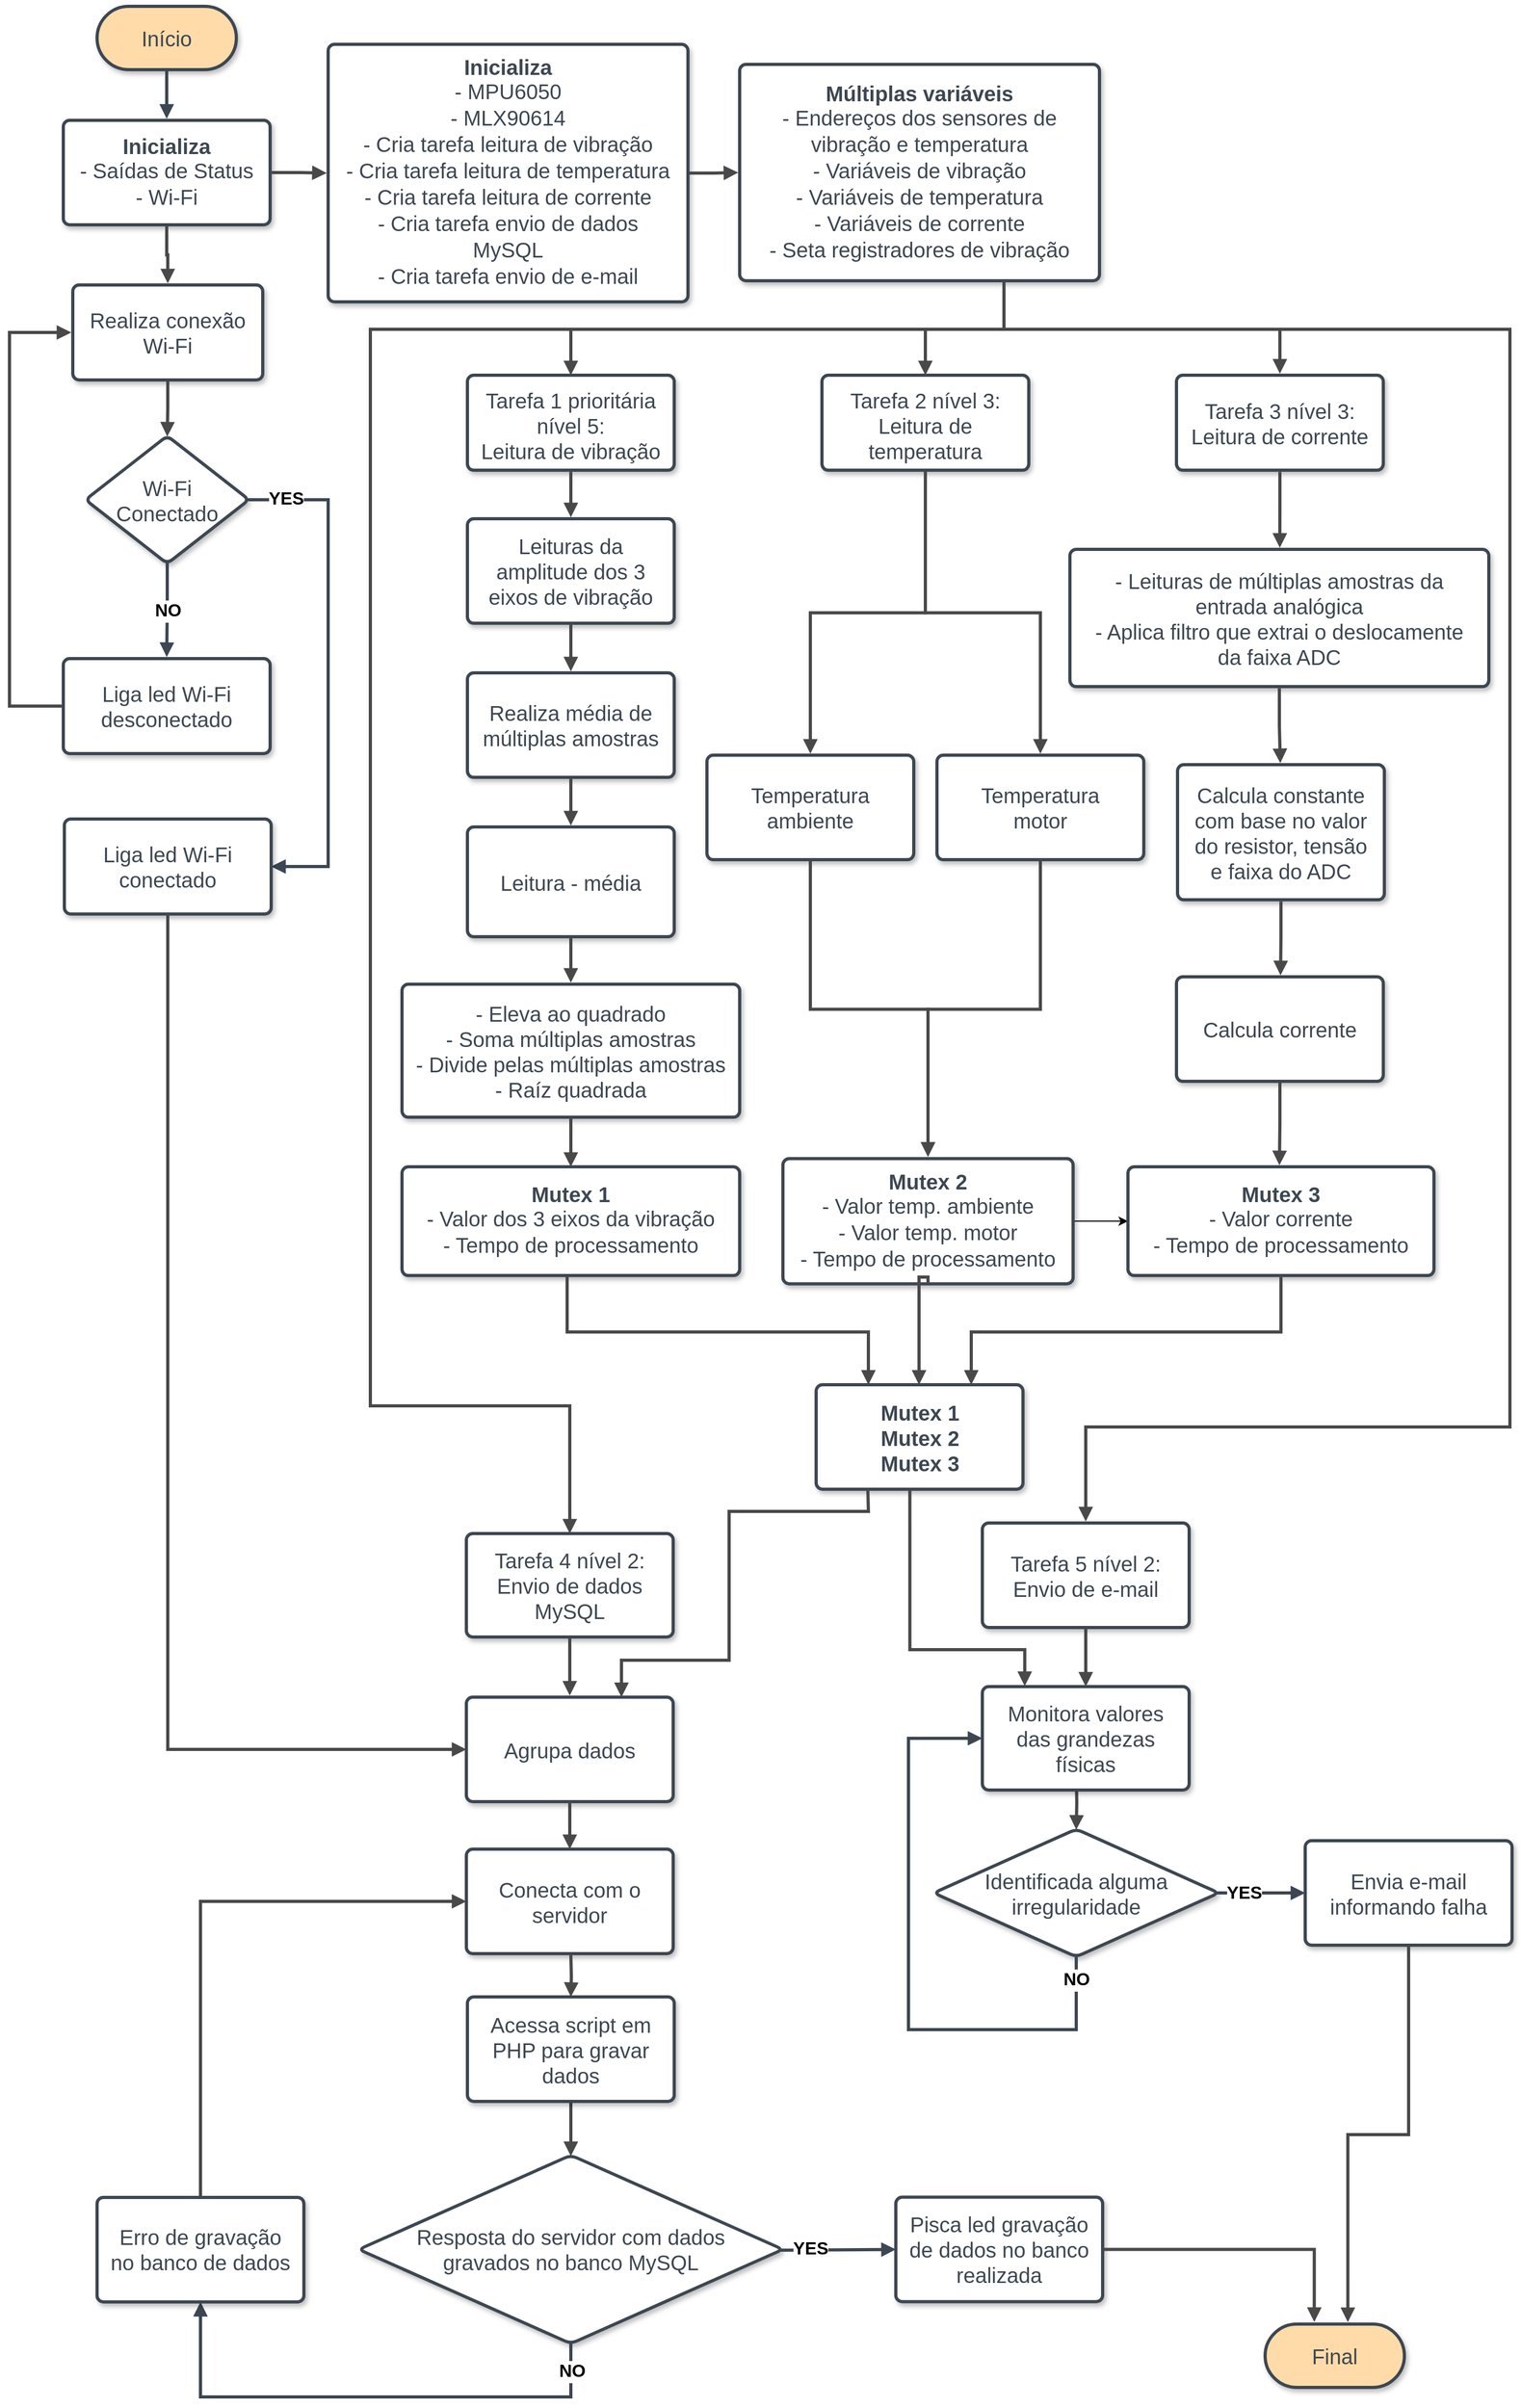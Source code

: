 <mxfile version="24.8.0">
  <diagram name="Página-1" id="wW6nHEFgZ6jUK7Zu2He9">
    <mxGraphModel dx="1603" dy="869" grid="1" gridSize="10" guides="1" tooltips="1" connect="1" arrows="1" fold="1" page="1" pageScale="1" pageWidth="1500" pageHeight="2400" math="0" shadow="0">
      <root>
        <mxCell id="0" />
        <mxCell id="1" parent="0" />
        <mxCell id="kIneLuP9A-6rgGFjxoqg-49" value="Início" style="html=1;overflow=block;blockSpacing=1;whiteSpace=wrap;rounded=1;arcSize=50;fontSize=20;fontFamily=Helvetica;fontColor=#3d4752;align=center;spacing=11.3;strokeColor=#3d4752;strokeOpacity=100;fillOpacity=100;shadow=1;fillColor=#ffdba9;strokeWidth=3;lucidId=YGcM8_aNu0eV;" parent="1" vertex="1">
          <mxGeometry x="113" y="54" width="132" height="60" as="geometry" />
        </mxCell>
        <mxCell id="kIneLuP9A-6rgGFjxoqg-50" value="&lt;div style=&quot;display: flex; justify-content: center; text-align: center; align-items: baseline; font-size: 0; line-height: 1.25;margin-top: -2px;&quot;&gt;&lt;span&gt;&lt;span style=&quot;font-size:20px;color:#3d4752;font-weight: bold;font-family: Helvetica;&quot;&gt;Inicializa&lt;/span&gt;&lt;span style=&quot;font-size:20px;color:#3d4752;font-family: Helvetica;&quot;&gt;&#xa;&lt;/span&gt;&lt;/span&gt;&lt;/div&gt;&lt;div style=&quot;display: flex; justify-content: center; text-align: center; align-items: baseline; font-size: 0; line-height: 1.25;margin-top: -2px;&quot;&gt;&lt;span&gt;&lt;span style=&quot;font-size:20px;color:#3d4752;font-family: Helvetica;&quot;&gt;- Saídas de Status&#xa;- Wi-Fi&lt;/span&gt;&lt;/span&gt;&lt;/div&gt;" style="html=1;overflow=block;blockSpacing=1;whiteSpace=wrap;fontSize=13;fontFamily=Helvetica;spacing=11.3;strokeColor=#3d4752;strokeOpacity=100;fillOpacity=100;rounded=1;absoluteArcSize=1;arcSize=12;shadow=1;fillColor=#ffffff;strokeWidth=3;lucidId=YGcM0Bxgonje;" parent="1" vertex="1">
          <mxGeometry x="81" y="162" width="196" height="99" as="geometry" />
        </mxCell>
        <mxCell id="kIneLuP9A-6rgGFjxoqg-51" value="" style="html=1;jettySize=18;whiteSpace=wrap;fontSize=13;fontFamily=Helvetica;strokeColor=#3d4752;strokeOpacity=100;strokeWidth=3;rounded=1;arcSize=0;edgeStyle=orthogonalEdgeStyle;startArrow=none;endArrow=block;endFill=1;exitX=0.5;exitY=1.025;exitPerimeter=0;entryX=0.5;entryY=-0.015;entryPerimeter=0;lucidId=YGcMHoneriRA;" parent="1" source="kIneLuP9A-6rgGFjxoqg-49" target="kIneLuP9A-6rgGFjxoqg-50" edge="1">
          <mxGeometry width="100" height="100" relative="1" as="geometry">
            <Array as="points" />
          </mxGeometry>
        </mxCell>
        <mxCell id="kIneLuP9A-6rgGFjxoqg-52" value="Realiza conexão Wi-Fi" style="html=1;overflow=block;blockSpacing=1;whiteSpace=wrap;fontSize=20;fontFamily=Helvetica;fontColor=#3d4752;align=center;spacing=11.3;strokeColor=#3d4752;strokeOpacity=100;fillOpacity=100;rounded=1;absoluteArcSize=1;arcSize=12;shadow=1;fillColor=#ffffff;strokeWidth=3;lucidId=BNcwj2-kDnB~;" parent="1" vertex="1">
          <mxGeometry x="90" y="318" width="180" height="90" as="geometry" />
        </mxCell>
        <mxCell id="kIneLuP9A-6rgGFjxoqg-53" value="Final" style="html=1;overflow=block;blockSpacing=1;whiteSpace=wrap;rounded=1;arcSize=50;fontSize=20;fontFamily=Helvetica;fontColor=#3d4752;align=center;spacing=11.3;strokeColor=#3d4752;strokeOpacity=100;fillOpacity=100;shadow=1;fillColor=#ffdba9;strokeWidth=3;lucidId=t1cwyaAYWCxq;" parent="1" vertex="1">
          <mxGeometry x="1220" y="2250" width="132" height="60" as="geometry" />
        </mxCell>
        <mxCell id="kIneLuP9A-6rgGFjxoqg-54" value="Wi-Fi Conectado" style="html=1;overflow=block;blockSpacing=1;whiteSpace=wrap;rhombus;fontSize=20;fontFamily=Helvetica;fontColor=#3d4752;align=center;spacing=11.3;strokeColor=#3d4752;strokeOpacity=100;fillOpacity=100;rounded=1;absoluteArcSize=1;arcSize=12;shadow=1;fillColor=#ffffff;strokeWidth=3;lucidId=dkLjF0y4hUUD;" parent="1" vertex="1">
          <mxGeometry x="102" y="461" width="155" height="121" as="geometry" />
        </mxCell>
        <mxCell id="kIneLuP9A-6rgGFjxoqg-55" value="" style="html=1;jettySize=18;whiteSpace=wrap;fontSize=16.7;fontFamily=Helvetica;fontStyle=1;strokeColor=#3d4752;strokeOpacity=100;strokeWidth=3;rounded=1;arcSize=0;edgeStyle=orthogonalEdgeStyle;startArrow=none;endArrow=block;endFill=1;exitX=0.991;exitY=0.5;exitPerimeter=0;entryX=1;entryY=0.5;lucidId=dkLj98RTN1pg;entryDx=0;entryDy=0;" parent="1" source="kIneLuP9A-6rgGFjxoqg-54" target="kIneLuP9A-6rgGFjxoqg-69" edge="1">
          <mxGeometry width="100" height="100" relative="1" as="geometry">
            <Array as="points">
              <mxPoint x="332" y="522" />
              <mxPoint x="332" y="869" />
            </Array>
          </mxGeometry>
        </mxCell>
        <mxCell id="kIneLuP9A-6rgGFjxoqg-56" value="YES" style="text;html=1;resizable=0;labelBackgroundColor=default;align=center;verticalAlign=middle;fontStyle=1;fontSize=16.7;" parent="kIneLuP9A-6rgGFjxoqg-55" vertex="1">
          <mxGeometry x="-0.662" relative="1" as="geometry">
            <mxPoint x="-40" y="-5" as="offset" />
          </mxGeometry>
        </mxCell>
        <mxCell id="kIneLuP9A-6rgGFjxoqg-57" value="" style="html=1;jettySize=18;whiteSpace=wrap;fontSize=16.7;fontFamily=Helvetica;fontStyle=1;strokeColor=#3d4752;strokeOpacity=100;strokeWidth=3;rounded=1;arcSize=0;edgeStyle=orthogonalEdgeStyle;startArrow=none;endArrow=block;endFill=1;exitX=0.5;exitY=0.995;exitPerimeter=0;entryX=0.5;entryY=-0.017;entryPerimeter=0;lucidId=dkLjdHbdrjaG;" parent="1" source="kIneLuP9A-6rgGFjxoqg-54" target="kIneLuP9A-6rgGFjxoqg-61" edge="1">
          <mxGeometry width="100" height="100" relative="1" as="geometry">
            <Array as="points" />
          </mxGeometry>
        </mxCell>
        <mxCell id="kIneLuP9A-6rgGFjxoqg-58" value="NO" style="text;html=1;resizable=0;labelBackgroundColor=default;align=center;verticalAlign=middle;fontStyle=1;fontSize=16.7;" parent="kIneLuP9A-6rgGFjxoqg-57" vertex="1">
          <mxGeometry relative="1" as="geometry" />
        </mxCell>
        <mxCell id="kIneLuP9A-6rgGFjxoqg-59" value="Tarefa 1 prioritária nível 5:  &#xa;Leitura de vibração" style="html=1;overflow=block;blockSpacing=1;whiteSpace=wrap;fontSize=20;fontFamily=Helvetica;fontColor=#3d4752;align=center;spacing=11.3;strokeColor=#3d4752;strokeOpacity=100;fillOpacity=100;rounded=1;absoluteArcSize=1;arcSize=12;shadow=1;fillColor=#ffffff;strokeWidth=3;lucidId=qlLjAP7d3Pub;" parent="1" vertex="1">
          <mxGeometry x="464" y="403.56" width="196" height="90" as="geometry" />
        </mxCell>
        <mxCell id="kIneLuP9A-6rgGFjxoqg-60" value="" style="html=1;jettySize=18;whiteSpace=wrap;fontSize=13;strokeColor=#494949;strokeWidth=3;rounded=1;arcSize=0;edgeStyle=orthogonalEdgeStyle;startArrow=none;endArrow=block;endFill=1;exitX=0.5;exitY=1.015;exitPerimeter=0;entryX=0.5;entryY=-0.017;entryPerimeter=0;lucidId=LmLjzipSwg8A;" parent="1" source="kIneLuP9A-6rgGFjxoqg-50" target="kIneLuP9A-6rgGFjxoqg-52" edge="1">
          <mxGeometry width="100" height="100" relative="1" as="geometry">
            <Array as="points" />
          </mxGeometry>
        </mxCell>
        <mxCell id="kIneLuP9A-6rgGFjxoqg-61" value="Liga led Wi-Fi desconectado" style="html=1;overflow=block;blockSpacing=1;whiteSpace=wrap;fontSize=20;fontFamily=Helvetica;fontColor=#3d4752;align=center;spacing=11.3;strokeColor=#3d4752;strokeOpacity=100;fillOpacity=100;rounded=1;absoluteArcSize=1;arcSize=12;shadow=1;fillColor=#ffffff;strokeWidth=3;lucidId=WnLjBUgtpYF_;" parent="1" vertex="1">
          <mxGeometry x="81" y="672" width="196" height="90" as="geometry" />
        </mxCell>
        <mxCell id="kIneLuP9A-6rgGFjxoqg-62" value="" style="html=1;jettySize=18;whiteSpace=wrap;fontSize=13;strokeColor=#494949;strokeWidth=3;rounded=1;arcSize=0;edgeStyle=orthogonalEdgeStyle;startArrow=none;endArrow=block;endFill=1;exitX=0.5;exitY=1.017;exitPerimeter=0;entryX=0.5;entryY=0.005;entryPerimeter=0;lucidId=8uLjnlYUT5LJ;" parent="1" source="kIneLuP9A-6rgGFjxoqg-52" target="kIneLuP9A-6rgGFjxoqg-54" edge="1">
          <mxGeometry width="100" height="100" relative="1" as="geometry">
            <Array as="points" />
          </mxGeometry>
        </mxCell>
        <mxCell id="kIneLuP9A-6rgGFjxoqg-63" value="" style="html=1;jettySize=18;whiteSpace=wrap;fontSize=13;strokeColor=#494949;strokeWidth=3;rounded=1;arcSize=0;edgeStyle=orthogonalEdgeStyle;startArrow=none;endArrow=block;endFill=1;exitX=-0.008;exitY=0.5;exitPerimeter=0;entryX=-0.008;entryY=0.5;entryPerimeter=0;lucidId=kwLjcKJRYvCY;" parent="1" source="kIneLuP9A-6rgGFjxoqg-61" target="kIneLuP9A-6rgGFjxoqg-52" edge="1">
          <mxGeometry width="100" height="100" relative="1" as="geometry">
            <Array as="points">
              <mxPoint x="30" y="717" />
              <mxPoint x="30" y="363" />
            </Array>
          </mxGeometry>
        </mxCell>
        <mxCell id="kIneLuP9A-6rgGFjxoqg-64" value="Tarefa 2 nível 3: &#xa;Leitura de temperatura" style="html=1;overflow=block;blockSpacing=1;whiteSpace=wrap;fontSize=20;fontFamily=Helvetica;fontColor=#3d4752;align=center;spacing=11.3;strokeColor=#3d4752;strokeOpacity=100;fillOpacity=100;rounded=1;absoluteArcSize=1;arcSize=12;shadow=1;fillColor=#ffffff;strokeWidth=3;lucidId=HxLj36Be4zOr;" parent="1" vertex="1">
          <mxGeometry x="800" y="403.56" width="196" height="90" as="geometry" />
        </mxCell>
        <mxCell id="kIneLuP9A-6rgGFjxoqg-65" value="Tarefa 3 nível 3: &#xa;Leitura de corrente" style="html=1;overflow=block;blockSpacing=1;whiteSpace=wrap;fontSize=20;fontFamily=Helvetica;fontColor=#3d4752;align=center;spacing=11.3;strokeColor=#3d4752;strokeOpacity=100;fillOpacity=100;rounded=1;absoluteArcSize=1;arcSize=12;shadow=1;fillColor=#ffffff;strokeWidth=3;lucidId=NyLjOp56AqbX;" parent="1" vertex="1">
          <mxGeometry x="1136" y="403.56" width="196" height="90" as="geometry" />
        </mxCell>
        <mxCell id="kIneLuP9A-6rgGFjxoqg-66" value="Tarefa 4 nível 2: &#xa;Envio de dados MySQL" style="html=1;overflow=block;blockSpacing=1;whiteSpace=wrap;fontSize=20;fontFamily=Helvetica;fontColor=#3d4752;align=center;spacing=11.3;strokeColor=#3d4752;strokeOpacity=100;fillOpacity=100;rounded=1;absoluteArcSize=1;arcSize=12;shadow=1;fillColor=#ffffff;strokeWidth=3;lucidId=rzLjJsJPlAcu;" parent="1" vertex="1">
          <mxGeometry x="463" y="1501" width="196" height="98" as="geometry" />
        </mxCell>
        <mxCell id="kIneLuP9A-6rgGFjxoqg-67" value="Tarefa 5 nível 2: &#xa;Envio de e-mail" style="html=1;overflow=block;blockSpacing=1;whiteSpace=wrap;fontSize=20;fontFamily=Helvetica;fontColor=#3d4752;align=center;spacing=11.3;strokeColor=#3d4752;strokeOpacity=100;fillOpacity=100;rounded=1;absoluteArcSize=1;arcSize=12;shadow=1;fillColor=#ffffff;strokeWidth=3;lucidId=aALjpcRrlFdX;" parent="1" vertex="1">
          <mxGeometry x="952" y="1491" width="196" height="99" as="geometry" />
        </mxCell>
        <mxCell id="kIneLuP9A-6rgGFjxoqg-68" value="&lt;div style=&quot;display: flex; justify-content: center; text-align: center; align-items: baseline; font-size: 0; line-height: 1.25;margin-top: -2px;&quot;&gt;&lt;span&gt;&lt;span style=&quot;font-size:20px;color:#3d4752;font-weight: bold;font-family: Helvetica;&quot;&gt;Inicializa&lt;/span&gt;&lt;span style=&quot;font-size:20px;color:#3d4752;font-family: Helvetica;&quot;&gt;&#xa;&lt;/span&gt;&lt;/span&gt;&lt;/div&gt;&lt;div style=&quot;display: flex; justify-content: center; text-align: center; align-items: baseline; font-size: 0; line-height: 1.25;margin-top: -2px;&quot;&gt;&lt;span&gt;&lt;span style=&quot;font-size:20px;color:#3d4752;font-family: Helvetica;&quot;&gt;- MPU6050&#xa;- MLX90614&#xa;- Cria tarefa leitura de vibração&#xa;- Cria tarefa leitura de temperatura&#xa;- Cria tarefa leitura de corrente&#xa;- Cria tarefa envio de dados MySQL&#xa;- Cria tarefa envio de e-mail&lt;/span&gt;&lt;/span&gt;&lt;/div&gt;" style="html=1;overflow=block;blockSpacing=1;whiteSpace=wrap;fontSize=13;fontFamily=Helvetica;spacing=11.3;strokeColor=#3d4752;strokeOpacity=100;fillOpacity=100;rounded=1;absoluteArcSize=1;arcSize=12;shadow=1;fillColor=#ffffff;strokeWidth=3;lucidId=uBLjPLhFOQ6O;" parent="1" vertex="1">
          <mxGeometry x="332" y="90" width="341" height="244" as="geometry" />
        </mxCell>
        <mxCell id="kIneLuP9A-6rgGFjxoqg-69" value="Liga led Wi-Fi conectado" style="html=1;overflow=block;blockSpacing=1;whiteSpace=wrap;fontSize=20;fontFamily=Helvetica;fontColor=#3d4752;align=center;spacing=11.3;strokeColor=#3d4752;strokeOpacity=100;fillOpacity=100;rounded=1;absoluteArcSize=1;arcSize=12;shadow=1;fillColor=#ffffff;strokeWidth=3;lucidId=9ILj2eCA24AJ;" parent="1" vertex="1">
          <mxGeometry x="82" y="824" width="196" height="90" as="geometry" />
        </mxCell>
        <mxCell id="kIneLuP9A-6rgGFjxoqg-70" value="" style="html=1;jettySize=18;whiteSpace=wrap;fontSize=13;strokeColor=#494949;strokeWidth=3;rounded=1;arcSize=0;edgeStyle=orthogonalEdgeStyle;startArrow=none;endArrow=block;endFill=1;exitX=1.008;exitY=0.5;exitPerimeter=0;entryX=-0.004;entryY=0.5;entryPerimeter=0;lucidId=MKLjdU4m0gIh;" parent="1" source="kIneLuP9A-6rgGFjxoqg-50" target="kIneLuP9A-6rgGFjxoqg-68" edge="1">
          <mxGeometry width="100" height="100" relative="1" as="geometry">
            <Array as="points" />
          </mxGeometry>
        </mxCell>
        <mxCell id="kIneLuP9A-6rgGFjxoqg-71" value="Realiza média de múltiplas amostras" style="html=1;overflow=block;blockSpacing=1;whiteSpace=wrap;fontSize=20;fontFamily=Helvetica;fontColor=#3d4752;align=center;spacing=11.3;strokeColor=#3d4752;strokeOpacity=100;fillOpacity=100;rounded=1;absoluteArcSize=1;arcSize=12;shadow=1;fillColor=#ffffff;strokeWidth=3;lucidId=XNLjQ~LqRRBE;" parent="1" vertex="1">
          <mxGeometry x="464" y="685.56" width="196" height="99" as="geometry" />
        </mxCell>
        <mxCell id="kIneLuP9A-6rgGFjxoqg-72" value="&lt;div style=&quot;display: flex; justify-content: center; text-align: center; align-items: baseline; font-size: 0; line-height: 1.25;margin-top: -2px;&quot;&gt;&lt;span&gt;&lt;span style=&quot;font-size:20px;color:#3d4752;font-weight: bold;font-family: Helvetica;&quot;&gt;Múltiplas variáveis&lt;/span&gt;&lt;span style=&quot;font-size:20px;color:#3d4752;font-family: Helvetica;&quot;&gt;&#xa;&lt;/span&gt;&lt;/span&gt;&lt;/div&gt;&lt;div style=&quot;display: flex; justify-content: center; text-align: center; align-items: baseline; font-size: 0; line-height: 1.25;margin-top: -2px;&quot;&gt;&lt;span&gt;&lt;span style=&quot;font-size:20px;color:#3d4752;font-family: Helvetica;&quot;&gt;- Endereços dos sensores de vibração e temperatura&#xa;- Variáveis de vibração&#xa;- Variáveis de temperatura&#xa;- Variáveis de corrente&#xa;- Seta registradores de vibração&lt;/span&gt;&lt;/span&gt;&lt;/div&gt;" style="html=1;overflow=block;blockSpacing=1;whiteSpace=wrap;fontSize=13;fontFamily=Helvetica;spacing=11.3;strokeColor=#3d4752;strokeOpacity=100;fillOpacity=100;rounded=1;absoluteArcSize=1;arcSize=12;shadow=1;fillColor=#ffffff;strokeWidth=3;lucidId=vPLjcjZQjcOV;" parent="1" vertex="1">
          <mxGeometry x="722" y="109" width="341" height="205" as="geometry" />
        </mxCell>
        <mxCell id="kIneLuP9A-6rgGFjxoqg-73" value="" style="html=1;jettySize=18;whiteSpace=wrap;fontSize=13;strokeColor=#494949;strokeWidth=3;rounded=1;arcSize=0;edgeStyle=orthogonalEdgeStyle;startArrow=none;endArrow=block;endFill=1;exitX=1.004;exitY=0.5;exitPerimeter=0;entryX=-0.004;entryY=0.5;entryPerimeter=0;lucidId=t3LjrtY-mKKk;" parent="1" source="kIneLuP9A-6rgGFjxoqg-68" target="kIneLuP9A-6rgGFjxoqg-72" edge="1">
          <mxGeometry width="100" height="100" relative="1" as="geometry">
            <Array as="points" />
          </mxGeometry>
        </mxCell>
        <mxCell id="kIneLuP9A-6rgGFjxoqg-74" value="Leituras da amplitude dos 3 eixos de vibração" style="html=1;overflow=block;blockSpacing=1;whiteSpace=wrap;fontSize=20;fontFamily=Helvetica;fontColor=#3d4752;align=center;spacing=11.3;strokeColor=#3d4752;strokeOpacity=100;fillOpacity=100;rounded=1;absoluteArcSize=1;arcSize=12;shadow=1;fillColor=#ffffff;strokeWidth=3;lucidId=A~LjZP-bUil.;" parent="1" vertex="1">
          <mxGeometry x="464" y="539.56" width="196" height="99" as="geometry" />
        </mxCell>
        <mxCell id="kIneLuP9A-6rgGFjxoqg-75" value="Leitura - média" style="html=1;overflow=block;blockSpacing=1;whiteSpace=wrap;fontSize=20;fontFamily=Helvetica;fontColor=#3d4752;align=center;spacing=11.3;strokeColor=#3d4752;strokeOpacity=100;fillOpacity=100;rounded=1;absoluteArcSize=1;arcSize=12;shadow=1;fillColor=#ffffff;strokeWidth=3;lucidId=PeMj283qj-oA;" parent="1" vertex="1">
          <mxGeometry x="464" y="831.56" width="196" height="104" as="geometry" />
        </mxCell>
        <mxCell id="kIneLuP9A-6rgGFjxoqg-76" value="Temperatura&#xa;ambiente" style="html=1;overflow=block;blockSpacing=1;whiteSpace=wrap;fontSize=20;fontFamily=Helvetica;fontColor=#3d4752;align=center;spacing=11.3;strokeColor=#3d4752;strokeOpacity=100;fillOpacity=100;rounded=1;absoluteArcSize=1;arcSize=12;shadow=1;fillColor=#ffffff;strokeWidth=3;lucidId=rtMj4EFjBH4M;" parent="1" vertex="1">
          <mxGeometry x="691" y="763.56" width="196" height="99" as="geometry" />
        </mxCell>
        <mxCell id="kIneLuP9A-6rgGFjxoqg-77" value="Temperatura&#xa;motor" style="html=1;overflow=block;blockSpacing=1;whiteSpace=wrap;fontSize=20;fontFamily=Helvetica;fontColor=#3d4752;align=center;spacing=11.3;strokeColor=#3d4752;strokeOpacity=100;fillOpacity=100;rounded=1;absoluteArcSize=1;arcSize=12;shadow=1;fillColor=#ffffff;strokeWidth=3;lucidId=XtMjKPEEW~Cp;" parent="1" vertex="1">
          <mxGeometry x="909" y="763.56" width="196" height="99" as="geometry" />
        </mxCell>
        <mxCell id="kIneLuP9A-6rgGFjxoqg-78" value="- Eleva ao quadrado&#xa;- Soma múltiplas amostras&#xa;- Divide pelas múltiplas amostras&#xa;- Raíz quadrada" style="html=1;overflow=block;blockSpacing=1;whiteSpace=wrap;fontSize=20;fontFamily=Helvetica;fontColor=#3d4752;align=center;spacing=11.3;strokeColor=#3d4752;strokeOpacity=100;fillOpacity=100;rounded=1;absoluteArcSize=1;arcSize=12;shadow=1;fillColor=#ffffff;strokeWidth=3;lucidId=wdOjxjT~BS-Q;" parent="1" vertex="1">
          <mxGeometry x="402" y="980.56" width="320" height="126" as="geometry" />
        </mxCell>
        <mxCell id="kIneLuP9A-6rgGFjxoqg-79" value="- Leituras de múltiplas amostras da entrada analógica&#xa;- Aplica filtro que extrai o deslocamente da faixa ADC" style="html=1;overflow=block;blockSpacing=1;whiteSpace=wrap;fontSize=20;fontFamily=Helvetica;fontColor=#3d4752;align=center;spacing=11.3;strokeColor=#3d4752;strokeOpacity=100;fillOpacity=100;rounded=1;absoluteArcSize=1;arcSize=12;shadow=1;fillColor=#ffffff;strokeWidth=3;lucidId=dkOjYEfTatYL;" parent="1" vertex="1">
          <mxGeometry x="1035" y="568.56" width="397" height="130" as="geometry" />
        </mxCell>
        <mxCell id="kIneLuP9A-6rgGFjxoqg-80" value="Calcula constante com base no valor do resistor, tensão e faixa do ADC  " style="html=1;overflow=block;blockSpacing=1;whiteSpace=wrap;fontSize=20;fontFamily=Helvetica;fontColor=#3d4752;align=center;spacing=11.3;strokeColor=#3d4752;strokeOpacity=100;fillOpacity=100;rounded=1;absoluteArcSize=1;arcSize=12;shadow=1;fillColor=#ffffff;strokeWidth=3;lucidId=mtOjdV8swVLO;" parent="1" vertex="1">
          <mxGeometry x="1137" y="772.56" width="196" height="128" as="geometry" />
        </mxCell>
        <mxCell id="kIneLuP9A-6rgGFjxoqg-81" value="Calcula corrente" style="html=1;overflow=block;blockSpacing=1;whiteSpace=wrap;fontSize=20;fontFamily=Helvetica;fontColor=#3d4752;align=center;spacing=11.3;strokeColor=#3d4752;strokeOpacity=100;fillOpacity=100;rounded=1;absoluteArcSize=1;arcSize=12;shadow=1;fillColor=#ffffff;strokeWidth=3;lucidId=ZwOj.ghcBY6T;" parent="1" vertex="1">
          <mxGeometry x="1136" y="973.56" width="196" height="99" as="geometry" />
        </mxCell>
        <mxCell id="HJUvXb9f604nR3_NS2Ty-1" value="" style="edgeStyle=orthogonalEdgeStyle;rounded=0;orthogonalLoop=1;jettySize=auto;html=1;" edge="1" parent="1" source="kIneLuP9A-6rgGFjxoqg-83" target="kIneLuP9A-6rgGFjxoqg-99">
          <mxGeometry relative="1" as="geometry" />
        </mxCell>
        <mxCell id="kIneLuP9A-6rgGFjxoqg-83" value="&lt;div style=&quot;display: flex; justify-content: center; text-align: center; align-items: baseline; font-size: 0; line-height: 1.25;margin-top: -2px;&quot;&gt;&lt;span&gt;&lt;span style=&quot;font-size:20px;color:#3d4752;font-weight: bold;font-family: Helvetica;&quot;&gt;Mutex 2&lt;/span&gt;&lt;span style=&quot;font-size:20px;color:#3d4752;font-family: Helvetica;&quot;&gt;&lt;br&gt;&lt;/span&gt;&lt;/span&gt;&lt;/div&gt;&lt;div style=&quot;display: flex; justify-content: center; text-align: center; align-items: baseline; font-size: 0; line-height: 1.25;margin-top: -2px;&quot;&gt;&lt;span&gt;&lt;span style=&quot;font-size:20px;color:#3d4752;font-family: Helvetica;&quot;&gt; -  Valor temp. ambiente&lt;br&gt;- Valor temp. motor&lt;br&gt;- Tempo de processamento&lt;/span&gt;&lt;/span&gt;&lt;/div&gt;" style="html=1;overflow=block;blockSpacing=1;whiteSpace=wrap;fontSize=13;fontFamily=Helvetica;spacing=11.3;strokeColor=#3d4752;strokeOpacity=100;fillOpacity=100;rounded=1;absoluteArcSize=1;arcSize=12;shadow=1;fillColor=#ffffff;strokeWidth=3;lucidId=1POj_GI9XOov;" parent="1" vertex="1">
          <mxGeometry x="763" y="1145.78" width="275" height="118.56" as="geometry" />
        </mxCell>
        <mxCell id="kIneLuP9A-6rgGFjxoqg-86" value="" style="html=1;jettySize=18;whiteSpace=wrap;fontSize=13;strokeColor=#494949;strokeWidth=3;rounded=1;arcSize=0;edgeStyle=orthogonalEdgeStyle;startArrow=none;endArrow=block;endFill=1;exitX=0.5;exitY=1;entryX=0.5;entryY=-0.017;entryPerimeter=0;lucidId=4ZOji4YNaRn5;exitDx=0;exitDy=0;" parent="1" target="kIneLuP9A-6rgGFjxoqg-65" edge="1">
          <mxGeometry width="100" height="100" relative="1" as="geometry">
            <Array as="points">
              <mxPoint x="973" y="360" />
              <mxPoint x="1234" y="360" />
            </Array>
            <mxPoint x="972.5" y="314" as="sourcePoint" />
          </mxGeometry>
        </mxCell>
        <mxCell id="kIneLuP9A-6rgGFjxoqg-87" value="" style="html=1;jettySize=18;whiteSpace=wrap;fontSize=13;strokeColor=#494949;strokeWidth=3;rounded=1;arcSize=0;edgeStyle=orthogonalEdgeStyle;startArrow=none;endArrow=block;endFill=1;exitX=0.5;exitY=1.017;exitPerimeter=0;entryX=0.5;entryY=-0.015;entryPerimeter=0;lucidId=a0OjAhY~SQK2;" parent="1" source="kIneLuP9A-6rgGFjxoqg-64" target="kIneLuP9A-6rgGFjxoqg-76" edge="1">
          <mxGeometry width="100" height="100" relative="1" as="geometry">
            <Array as="points" />
          </mxGeometry>
        </mxCell>
        <mxCell id="kIneLuP9A-6rgGFjxoqg-88" value="" style="html=1;jettySize=18;whiteSpace=wrap;fontSize=13;strokeColor=#494949;strokeWidth=3;rounded=1;arcSize=0;edgeStyle=orthogonalEdgeStyle;startArrow=none;endArrow=block;endFill=1;exitX=0.5;exitY=1.017;exitPerimeter=0;entryX=0.5;entryY=-0.015;entryPerimeter=0;lucidId=e0OjhuxzHNOI;" parent="1" source="kIneLuP9A-6rgGFjxoqg-64" target="kIneLuP9A-6rgGFjxoqg-77" edge="1">
          <mxGeometry width="100" height="100" relative="1" as="geometry">
            <Array as="points" />
          </mxGeometry>
        </mxCell>
        <mxCell id="kIneLuP9A-6rgGFjxoqg-89" value="" style="html=1;jettySize=18;whiteSpace=wrap;fontSize=13;strokeColor=#494949;strokeWidth=3;rounded=1;arcSize=0;edgeStyle=orthogonalEdgeStyle;startArrow=none;endArrow=block;endFill=1;exitX=0.5;exitY=1.015;exitPerimeter=0;entryX=0.5;entryY=-0.015;entryPerimeter=0;lucidId=I1OjzcumEx85;" parent="1" source="kIneLuP9A-6rgGFjxoqg-76" target="kIneLuP9A-6rgGFjxoqg-83" edge="1">
          <mxGeometry width="100" height="100" relative="1" as="geometry">
            <Array as="points" />
          </mxGeometry>
        </mxCell>
        <mxCell id="kIneLuP9A-6rgGFjxoqg-90" value="" style="html=1;jettySize=18;whiteSpace=wrap;fontSize=13;strokeColor=#494949;strokeWidth=3;rounded=1;arcSize=0;edgeStyle=orthogonalEdgeStyle;startArrow=none;endArrow=block;endFill=1;exitX=0.5;exitY=1.015;exitPerimeter=0;entryX=0.5;entryY=-0.015;entryPerimeter=0;lucidId=L1OjMPoMIq7t;" parent="1" source="kIneLuP9A-6rgGFjxoqg-77" target="kIneLuP9A-6rgGFjxoqg-83" edge="1">
          <mxGeometry width="100" height="100" relative="1" as="geometry">
            <Array as="points" />
          </mxGeometry>
        </mxCell>
        <mxCell id="kIneLuP9A-6rgGFjxoqg-91" value="" style="html=1;jettySize=18;whiteSpace=wrap;fontSize=13;strokeColor=#494949;strokeWidth=3;rounded=1;arcSize=0;edgeStyle=orthogonalEdgeStyle;startArrow=none;endArrow=block;endFill=1;exitX=0.5;exitY=1.017;exitPerimeter=0;entryX=0.5;entryY=-0.015;entryPerimeter=0;lucidId=21Oj8GRGzVl7;" parent="1" source="kIneLuP9A-6rgGFjxoqg-59" target="kIneLuP9A-6rgGFjxoqg-74" edge="1">
          <mxGeometry width="100" height="100" relative="1" as="geometry">
            <Array as="points" />
          </mxGeometry>
        </mxCell>
        <mxCell id="kIneLuP9A-6rgGFjxoqg-92" value="" style="html=1;jettySize=18;whiteSpace=wrap;fontSize=13;strokeColor=#494949;strokeWidth=3;rounded=1;arcSize=0;edgeStyle=orthogonalEdgeStyle;startArrow=none;endArrow=block;endFill=1;exitX=0.5;exitY=1.015;exitPerimeter=0;entryX=0.5;entryY=-0.015;entryPerimeter=0;lucidId=71Oj_WstpDVK;" parent="1" source="kIneLuP9A-6rgGFjxoqg-74" target="kIneLuP9A-6rgGFjxoqg-71" edge="1">
          <mxGeometry width="100" height="100" relative="1" as="geometry">
            <Array as="points" />
          </mxGeometry>
        </mxCell>
        <mxCell id="kIneLuP9A-6rgGFjxoqg-93" value="" style="html=1;jettySize=18;whiteSpace=wrap;fontSize=13;strokeColor=#494949;strokeWidth=3;rounded=1;arcSize=0;edgeStyle=orthogonalEdgeStyle;startArrow=none;endArrow=block;endFill=1;exitX=0.5;exitY=1.015;exitPerimeter=0;entryX=0.5;entryY=-0.014;entryPerimeter=0;lucidId=-1OjSI3TuC2g;" parent="1" source="kIneLuP9A-6rgGFjxoqg-71" target="kIneLuP9A-6rgGFjxoqg-75" edge="1">
          <mxGeometry width="100" height="100" relative="1" as="geometry">
            <Array as="points" />
          </mxGeometry>
        </mxCell>
        <mxCell id="kIneLuP9A-6rgGFjxoqg-94" value="" style="html=1;jettySize=18;whiteSpace=wrap;fontSize=13;strokeColor=#494949;strokeWidth=3;rounded=1;arcSize=0;edgeStyle=orthogonalEdgeStyle;startArrow=none;endArrow=block;endFill=1;exitX=0.5;exitY=1.014;exitPerimeter=0;entryX=0.5;entryY=-0.012;entryPerimeter=0;lucidId=.1OjHbTHSmcL;" parent="1" source="kIneLuP9A-6rgGFjxoqg-75" target="kIneLuP9A-6rgGFjxoqg-78" edge="1">
          <mxGeometry width="100" height="100" relative="1" as="geometry">
            <Array as="points" />
          </mxGeometry>
        </mxCell>
        <mxCell id="kIneLuP9A-6rgGFjxoqg-96" value="" style="html=1;jettySize=18;whiteSpace=wrap;fontSize=13;strokeColor=#494949;strokeWidth=3;rounded=1;arcSize=0;edgeStyle=orthogonalEdgeStyle;startArrow=none;endArrow=block;endFill=1;exitX=0.5;exitY=1.017;exitPerimeter=0;entryX=0.501;entryY=-0.012;entryPerimeter=0;lucidId=g4OjU5X4FkTB;" parent="1" source="kIneLuP9A-6rgGFjxoqg-65" target="kIneLuP9A-6rgGFjxoqg-79" edge="1">
          <mxGeometry width="100" height="100" relative="1" as="geometry">
            <Array as="points" />
          </mxGeometry>
        </mxCell>
        <mxCell id="kIneLuP9A-6rgGFjxoqg-97" value="" style="html=1;jettySize=18;whiteSpace=wrap;fontSize=13;strokeColor=#494949;strokeWidth=3;rounded=1;arcSize=0;edgeStyle=orthogonalEdgeStyle;startArrow=none;endArrow=block;endFill=1;exitX=0.5;exitY=1.012;exitPerimeter=0;entryX=0.503;entryY=-0.015;entryPerimeter=0;lucidId=n4Ojw1gSP_Yg;" parent="1" source="kIneLuP9A-6rgGFjxoqg-80" target="kIneLuP9A-6rgGFjxoqg-81" edge="1">
          <mxGeometry width="100" height="100" relative="1" as="geometry">
            <Array as="points" />
          </mxGeometry>
        </mxCell>
        <mxCell id="kIneLuP9A-6rgGFjxoqg-98" value="" style="html=1;jettySize=18;whiteSpace=wrap;fontSize=13;strokeColor=#494949;strokeWidth=3;rounded=1;arcSize=0;edgeStyle=orthogonalEdgeStyle;startArrow=none;endArrow=block;endFill=1;exitX=0.5;exitY=1.012;exitPerimeter=0;entryX=0.497;entryY=-0.012;entryPerimeter=0;lucidId=O4OjG7.ol.qq;" parent="1" source="kIneLuP9A-6rgGFjxoqg-79" target="kIneLuP9A-6rgGFjxoqg-80" edge="1">
          <mxGeometry width="100" height="100" relative="1" as="geometry">
            <Array as="points" />
          </mxGeometry>
        </mxCell>
        <mxCell id="kIneLuP9A-6rgGFjxoqg-99" value="&lt;div style=&quot;display: flex; justify-content: center; text-align: center; align-items: baseline; font-size: 0; line-height: 1.25;margin-top: -2px;&quot;&gt;&lt;span&gt;&lt;span style=&quot;font-size:20px;color:#3d4752;font-weight: bold;font-family: Helvetica;&quot;&gt;Mutex 3&lt;/span&gt;&lt;span style=&quot;font-size:20px;color:#3d4752;font-family: Helvetica;&quot;&gt;&lt;br&gt;&lt;/span&gt;&lt;/span&gt;&lt;/div&gt;&lt;div style=&quot;display: flex; justify-content: center; text-align: center; align-items: baseline; font-size: 0; line-height: 1.25;margin-top: -2px;&quot;&gt;&lt;span&gt;&lt;span style=&quot;font-size:20px;color:#3d4752;font-family: Helvetica;&quot;&gt; - Valor corrente&lt;br&gt;- Tempo de processamento&lt;/span&gt;&lt;/span&gt;&lt;/div&gt;" style="html=1;overflow=block;blockSpacing=1;whiteSpace=wrap;fontSize=13;fontFamily=Helvetica;spacing=11.3;strokeColor=#3d4752;strokeOpacity=100;fillOpacity=100;rounded=1;absoluteArcSize=1;arcSize=12;shadow=1;fillColor=#ffffff;strokeWidth=3;lucidId=.4OjOE916lod;" parent="1" vertex="1">
          <mxGeometry x="1090" y="1153.56" width="290" height="103" as="geometry" />
        </mxCell>
        <mxCell id="kIneLuP9A-6rgGFjxoqg-100" value="" style="html=1;jettySize=18;whiteSpace=wrap;fontSize=13;strokeColor=#494949;strokeWidth=3;rounded=1;arcSize=0;edgeStyle=orthogonalEdgeStyle;startArrow=none;endArrow=block;endFill=1;exitX=0.5;exitY=1.015;exitPerimeter=0;entryX=0.495;entryY=-0.015;entryPerimeter=0;lucidId=f5OjCOt4Zw9H;" parent="1" source="kIneLuP9A-6rgGFjxoqg-81" target="kIneLuP9A-6rgGFjxoqg-99" edge="1">
          <mxGeometry width="100" height="100" relative="1" as="geometry">
            <Array as="points" />
          </mxGeometry>
        </mxCell>
        <mxCell id="kIneLuP9A-6rgGFjxoqg-101" value="Agrupa dados" style="html=1;overflow=block;blockSpacing=1;whiteSpace=wrap;fontSize=20;fontFamily=Helvetica;fontColor=#3d4752;align=center;spacing=11.3;strokeColor=#3d4752;strokeOpacity=100;fillOpacity=100;rounded=1;absoluteArcSize=1;arcSize=12;shadow=1;fillColor=#ffffff;strokeWidth=3;lucidId=PaPjgZ5aMJZG;" parent="1" vertex="1">
          <mxGeometry x="463" y="1656" width="196" height="99" as="geometry" />
        </mxCell>
        <mxCell id="kIneLuP9A-6rgGFjxoqg-102" value="" style="html=1;jettySize=18;whiteSpace=wrap;fontSize=13;strokeColor=#494949;strokeWidth=3;rounded=1;arcSize=0;edgeStyle=orthogonalEdgeStyle;startArrow=none;endArrow=block;endFill=1;entryX=0.5;entryY=0;lucidId=QdPjecj9eyjl;exitX=0.5;exitY=1;exitDx=0;exitDy=0;entryDx=0;entryDy=0;" parent="1" target="kIneLuP9A-6rgGFjxoqg-66" edge="1">
          <mxGeometry width="100" height="100" relative="1" as="geometry">
            <Array as="points">
              <mxPoint x="973" y="360" />
              <mxPoint x="372" y="360" />
              <mxPoint x="372" y="1380" />
              <mxPoint x="561" y="1380" />
            </Array>
            <mxPoint x="972.5" y="314" as="sourcePoint" />
          </mxGeometry>
        </mxCell>
        <mxCell id="kIneLuP9A-6rgGFjxoqg-103" value="" style="html=1;jettySize=18;whiteSpace=wrap;fontSize=13;strokeColor=#494949;strokeWidth=3;rounded=1;arcSize=0;edgeStyle=orthogonalEdgeStyle;startArrow=none;endArrow=block;endFill=1;entryX=0.5;entryY=-0.015;entryPerimeter=0;lucidId=1dPj1Y2b7wFf;exitX=0.5;exitY=1;exitDx=0;exitDy=0;" parent="1" target="kIneLuP9A-6rgGFjxoqg-67" edge="1">
          <mxGeometry width="100" height="100" relative="1" as="geometry">
            <Array as="points">
              <mxPoint x="973" y="360" />
              <mxPoint x="1452" y="360" />
              <mxPoint x="1452" y="1400" />
              <mxPoint x="1050" y="1400" />
            </Array>
            <mxPoint x="972.5" y="314" as="sourcePoint" />
          </mxGeometry>
        </mxCell>
        <mxCell id="kIneLuP9A-6rgGFjxoqg-107" value="" style="html=1;jettySize=18;whiteSpace=wrap;fontSize=13;strokeColor=#494949;strokeWidth=3;rounded=1;arcSize=0;edgeStyle=orthogonalEdgeStyle;startArrow=none;endArrow=block;endFill=1;exitX=0.5;exitY=1.015;exitPerimeter=0;entryX=0.5;entryY=-0.015;entryPerimeter=0;lucidId=6ePjYhux7~zD;" parent="1" source="kIneLuP9A-6rgGFjxoqg-66" target="kIneLuP9A-6rgGFjxoqg-101" edge="1">
          <mxGeometry width="100" height="100" relative="1" as="geometry">
            <Array as="points" />
          </mxGeometry>
        </mxCell>
        <mxCell id="kIneLuP9A-6rgGFjxoqg-115" value="&lt;div style=&quot;color: rgb(0, 0, 0); display: flex; justify-content: center; align-items: baseline; font-size: 0px; line-height: 1.25; margin-top: -2px;&quot;&gt;&lt;span style=&quot;font-size: 20px; color: rgb(61, 71, 82); font-weight: bold;&quot;&gt;Mutex 1&lt;/span&gt;&lt;span style=&quot;font-size: 20px; color: rgb(61, 71, 82);&quot;&gt;&lt;br&gt;&lt;/span&gt;&lt;/div&gt;&lt;div style=&quot;color: rgb(0, 0, 0); display: flex; justify-content: center; align-items: baseline; font-size: 0px; line-height: 1.25; margin-top: -2px;&quot;&gt;&lt;span style=&quot;font-size: 20px; color: rgb(61, 71, 82);&quot;&gt;- Valor dos 3 eixos da vibração&lt;br&gt;- Tempo de processamento&lt;/span&gt;&lt;/div&gt;" style="html=1;overflow=block;blockSpacing=1;whiteSpace=wrap;fontSize=20;fontFamily=Helvetica;fontColor=#3d4752;align=center;spacing=11.3;strokeColor=#3d4752;strokeOpacity=100;fillOpacity=100;rounded=1;absoluteArcSize=1;arcSize=12;shadow=1;fillColor=#ffffff;strokeWidth=3;lucidId=wdOjxjT~BS-Q;" parent="1" vertex="1">
          <mxGeometry x="402" y="1153.56" width="320" height="103" as="geometry" />
        </mxCell>
        <mxCell id="kIneLuP9A-6rgGFjxoqg-122" value="" style="html=1;jettySize=18;whiteSpace=wrap;fontSize=13;strokeColor=#494949;strokeWidth=3;rounded=1;arcSize=0;edgeStyle=orthogonalEdgeStyle;startArrow=none;endArrow=block;endFill=1;exitX=0.5;exitY=1;entryX=0.5;entryY=0;lucidId=.1OjHbTHSmcL;exitDx=0;exitDy=0;entryDx=0;entryDy=0;" parent="1" source="kIneLuP9A-6rgGFjxoqg-78" target="kIneLuP9A-6rgGFjxoqg-115" edge="1">
          <mxGeometry width="100" height="100" relative="1" as="geometry">
            <Array as="points" />
            <mxPoint x="572" y="946.56" as="sourcePoint" />
            <mxPoint x="572" y="988.56" as="targetPoint" />
          </mxGeometry>
        </mxCell>
        <mxCell id="kIneLuP9A-6rgGFjxoqg-126" value="Conecta com o servidor" style="html=1;overflow=block;blockSpacing=1;whiteSpace=wrap;fontSize=20;fontFamily=Helvetica;fontColor=#3d4752;align=center;spacing=11.3;strokeColor=#3d4752;strokeOpacity=100;fillOpacity=100;rounded=1;absoluteArcSize=1;arcSize=12;shadow=1;fillColor=#ffffff;strokeWidth=3;lucidId=PaPjgZ5aMJZG;" parent="1" vertex="1">
          <mxGeometry x="463" y="1800" width="196" height="99" as="geometry" />
        </mxCell>
        <mxCell id="kIneLuP9A-6rgGFjxoqg-131" value="" style="html=1;jettySize=18;whiteSpace=wrap;fontSize=13;strokeColor=#494949;strokeWidth=3;rounded=1;arcSize=0;edgeStyle=orthogonalEdgeStyle;startArrow=none;endArrow=block;endFill=1;exitX=0.5;exitY=1;lucidId=.1OjHbTHSmcL;exitDx=0;exitDy=0;entryX=0;entryY=0.5;entryDx=0;entryDy=0;" parent="1" source="kIneLuP9A-6rgGFjxoqg-69" target="kIneLuP9A-6rgGFjxoqg-101" edge="1">
          <mxGeometry width="100" height="100" relative="1" as="geometry">
            <Array as="points">
              <mxPoint x="180" y="1706" />
            </Array>
            <mxPoint x="681" y="1281" as="sourcePoint" />
            <mxPoint x="1564" y="1463" as="targetPoint" />
          </mxGeometry>
        </mxCell>
        <mxCell id="kIneLuP9A-6rgGFjxoqg-134" value="" style="html=1;jettySize=18;whiteSpace=wrap;fontSize=13;strokeColor=#494949;strokeWidth=3;rounded=1;arcSize=0;edgeStyle=orthogonalEdgeStyle;startArrow=none;endArrow=block;endFill=1;exitX=0.5;exitY=1;entryX=0.5;entryY=0;lucidId=6ePjYhux7~zD;entryDx=0;entryDy=0;exitDx=0;exitDy=0;" parent="1" source="kIneLuP9A-6rgGFjxoqg-101" target="kIneLuP9A-6rgGFjxoqg-126" edge="1">
          <mxGeometry width="100" height="100" relative="1" as="geometry">
            <Array as="points" />
            <mxPoint x="571" y="1610" as="sourcePoint" />
            <mxPoint x="571" y="1665" as="targetPoint" />
          </mxGeometry>
        </mxCell>
        <mxCell id="kIneLuP9A-6rgGFjxoqg-136" value="Identificada alguma irregularidade" style="html=1;overflow=block;blockSpacing=1;whiteSpace=wrap;rhombus;fontSize=20;fontFamily=Helvetica;fontColor=#3d4752;align=center;spacing=11.3;strokeColor=#3d4752;strokeOpacity=100;fillOpacity=100;rounded=1;absoluteArcSize=1;arcSize=12;shadow=1;fillColor=#ffffff;strokeWidth=3;lucidId=dkLjF0y4hUUD;" parent="1" vertex="1">
          <mxGeometry x="906" y="1781" width="270" height="121" as="geometry" />
        </mxCell>
        <mxCell id="kIneLuP9A-6rgGFjxoqg-137" value="" style="html=1;jettySize=18;whiteSpace=wrap;fontSize=16.7;fontFamily=Helvetica;fontStyle=1;strokeColor=#3d4752;strokeOpacity=100;strokeWidth=3;rounded=1;arcSize=0;edgeStyle=orthogonalEdgeStyle;startArrow=none;endArrow=block;endFill=1;exitX=0.991;exitY=0.5;exitPerimeter=0;lucidId=dkLj98RTN1pg;entryX=0;entryY=0.5;entryDx=0;entryDy=0;" parent="1" source="kIneLuP9A-6rgGFjxoqg-136" target="kIneLuP9A-6rgGFjxoqg-143" edge="1">
          <mxGeometry width="100" height="100" relative="1" as="geometry">
            <Array as="points">
              <mxPoint x="1231" y="1842" />
              <mxPoint x="1296" y="1842" />
            </Array>
            <mxPoint x="1286" y="1840" as="targetPoint" />
          </mxGeometry>
        </mxCell>
        <mxCell id="kIneLuP9A-6rgGFjxoqg-138" value="YES" style="text;html=1;resizable=0;labelBackgroundColor=default;align=center;verticalAlign=middle;fontStyle=1;fontSize=16.7;" parent="kIneLuP9A-6rgGFjxoqg-137" vertex="1">
          <mxGeometry x="-0.662" relative="1" as="geometry">
            <mxPoint x="12" as="offset" />
          </mxGeometry>
        </mxCell>
        <mxCell id="kIneLuP9A-6rgGFjxoqg-139" value="" style="html=1;jettySize=18;whiteSpace=wrap;fontSize=16.7;fontFamily=Helvetica;fontStyle=1;strokeColor=#3d4752;strokeOpacity=100;strokeWidth=3;rounded=1;arcSize=0;edgeStyle=orthogonalEdgeStyle;startArrow=none;endArrow=block;endFill=1;exitX=0.5;exitY=0.995;exitPerimeter=0;lucidId=dkLjdHbdrjaG;entryX=0;entryY=0.5;entryDx=0;entryDy=0;" parent="1" source="kIneLuP9A-6rgGFjxoqg-136" target="kIneLuP9A-6rgGFjxoqg-144" edge="1">
          <mxGeometry width="100" height="100" relative="1" as="geometry">
            <Array as="points">
              <mxPoint x="1041" y="1971" />
              <mxPoint x="882" y="1971" />
              <mxPoint x="882" y="1695" />
            </Array>
            <mxPoint x="1041" y="2000" as="targetPoint" />
          </mxGeometry>
        </mxCell>
        <mxCell id="kIneLuP9A-6rgGFjxoqg-140" value="NO" style="text;html=1;resizable=0;labelBackgroundColor=default;align=center;verticalAlign=middle;fontStyle=1;fontSize=16.7;" parent="kIneLuP9A-6rgGFjxoqg-139" vertex="1">
          <mxGeometry relative="1" as="geometry">
            <mxPoint x="159" y="12" as="offset" />
          </mxGeometry>
        </mxCell>
        <mxCell id="kIneLuP9A-6rgGFjxoqg-142" value="" style="html=1;jettySize=18;whiteSpace=wrap;fontSize=13;strokeColor=#494949;strokeWidth=3;rounded=1;arcSize=0;edgeStyle=orthogonalEdgeStyle;startArrow=none;endArrow=block;endFill=1;entryX=0.5;entryY=0.005;entryPerimeter=0;lucidId=8uLjnlYUT5LJ;exitX=0.5;exitY=1;exitDx=0;exitDy=0;" parent="1" target="kIneLuP9A-6rgGFjxoqg-136" edge="1">
          <mxGeometry width="100" height="100" relative="1" as="geometry">
            <Array as="points" />
            <mxPoint x="1041" y="1729" as="sourcePoint" />
          </mxGeometry>
        </mxCell>
        <mxCell id="kIneLuP9A-6rgGFjxoqg-143" value="Envia e-mail&lt;br&gt;informando falha" style="html=1;overflow=block;blockSpacing=1;whiteSpace=wrap;fontSize=20;fontFamily=Helvetica;fontColor=#3d4752;align=center;spacing=11.3;strokeColor=#3d4752;strokeOpacity=100;fillOpacity=100;rounded=1;absoluteArcSize=1;arcSize=12;shadow=1;fillColor=#ffffff;strokeWidth=3;lucidId=aALjpcRrlFdX;" parent="1" vertex="1">
          <mxGeometry x="1258" y="1792" width="196" height="99" as="geometry" />
        </mxCell>
        <mxCell id="kIneLuP9A-6rgGFjxoqg-144" value="Monitora valores das grandezas físicas" style="html=1;overflow=block;blockSpacing=1;whiteSpace=wrap;fontSize=20;fontFamily=Helvetica;fontColor=#3d4752;align=center;spacing=11.3;strokeColor=#3d4752;strokeOpacity=100;fillOpacity=100;rounded=1;absoluteArcSize=1;arcSize=12;shadow=1;fillColor=#ffffff;strokeWidth=3;lucidId=rzLjJsJPlAcu;" parent="1" vertex="1">
          <mxGeometry x="952" y="1646" width="196" height="98" as="geometry" />
        </mxCell>
        <mxCell id="kIneLuP9A-6rgGFjxoqg-145" value="" style="html=1;jettySize=18;whiteSpace=wrap;fontSize=13;strokeColor=#494949;strokeWidth=3;rounded=1;arcSize=0;edgeStyle=orthogonalEdgeStyle;startArrow=none;endArrow=block;endFill=1;entryX=0.5;entryY=0;lucidId=8uLjnlYUT5LJ;exitX=0.5;exitY=1;exitDx=0;exitDy=0;entryDx=0;entryDy=0;" parent="1" source="kIneLuP9A-6rgGFjxoqg-67" target="kIneLuP9A-6rgGFjxoqg-144" edge="1">
          <mxGeometry width="100" height="100" relative="1" as="geometry">
            <Array as="points" />
            <mxPoint x="1061" y="1749.5" as="sourcePoint" />
            <mxPoint x="1061" y="1802" as="targetPoint" />
          </mxGeometry>
        </mxCell>
        <mxCell id="kIneLuP9A-6rgGFjxoqg-147" value="" style="html=1;jettySize=18;whiteSpace=wrap;fontSize=13;strokeColor=#494949;strokeWidth=3;rounded=1;arcSize=0;edgeStyle=orthogonalEdgeStyle;startArrow=none;endArrow=block;endFill=1;exitX=0.5;exitY=1;entryX=0.5;entryY=0;lucidId=4ZOji4YNaRn5;exitDx=0;exitDy=0;entryDx=0;entryDy=0;" parent="1" target="kIneLuP9A-6rgGFjxoqg-64" edge="1">
          <mxGeometry width="100" height="100" relative="1" as="geometry">
            <Array as="points">
              <mxPoint x="973" y="360" />
              <mxPoint x="898" y="360" />
            </Array>
            <mxPoint x="972.5" y="314" as="sourcePoint" />
            <mxPoint x="1314" y="412" as="targetPoint" />
          </mxGeometry>
        </mxCell>
        <mxCell id="kIneLuP9A-6rgGFjxoqg-148" value="" style="html=1;jettySize=18;whiteSpace=wrap;fontSize=13;strokeColor=#494949;strokeWidth=3;rounded=1;arcSize=0;edgeStyle=orthogonalEdgeStyle;startArrow=none;endArrow=block;endFill=1;exitX=0.5;exitY=1;entryX=0.5;entryY=0;lucidId=4ZOji4YNaRn5;exitDx=0;exitDy=0;entryDx=0;entryDy=0;" parent="1" target="kIneLuP9A-6rgGFjxoqg-59" edge="1">
          <mxGeometry width="100" height="100" relative="1" as="geometry">
            <Array as="points">
              <mxPoint x="973" y="360" />
              <mxPoint x="562" y="360" />
            </Array>
            <mxPoint x="972.5" y="314" as="sourcePoint" />
            <mxPoint x="956" y="412" as="targetPoint" />
          </mxGeometry>
        </mxCell>
        <mxCell id="kIneLuP9A-6rgGFjxoqg-149" value="" style="html=1;jettySize=18;whiteSpace=wrap;fontSize=13;strokeColor=#494949;strokeWidth=3;rounded=1;arcSize=0;edgeStyle=orthogonalEdgeStyle;startArrow=none;endArrow=block;endFill=1;exitX=0.489;exitY=1.01;lucidId=.1OjHbTHSmcL;exitDx=0;exitDy=0;exitPerimeter=0;entryX=0.25;entryY=0;entryDx=0;entryDy=0;" parent="1" source="kIneLuP9A-6rgGFjxoqg-115" target="kIneLuP9A-6rgGFjxoqg-150" edge="1">
          <mxGeometry width="100" height="100" relative="1" as="geometry">
            <Array as="points">
              <mxPoint x="559" y="1310" />
              <mxPoint x="844" y="1310" />
              <mxPoint x="844" y="1360" />
            </Array>
            <mxPoint x="572" y="1116.56" as="sourcePoint" />
            <mxPoint x="662" y="1430" as="targetPoint" />
          </mxGeometry>
        </mxCell>
        <mxCell id="kIneLuP9A-6rgGFjxoqg-150" value="&lt;b&gt;Mutex 1&lt;br&gt;&lt;/b&gt;&lt;b&gt;Mutex 2&lt;br&gt;&lt;/b&gt;&lt;b&gt;Mutex 3&lt;/b&gt;" style="html=1;overflow=block;blockSpacing=1;whiteSpace=wrap;fontSize=20;fontFamily=Helvetica;fontColor=#3d4752;align=center;spacing=11.3;strokeColor=#3d4752;strokeOpacity=100;fillOpacity=100;rounded=1;absoluteArcSize=1;arcSize=12;shadow=1;fillColor=#ffffff;strokeWidth=3;lucidId=aALjpcRrlFdX;" parent="1" vertex="1">
          <mxGeometry x="794.5" y="1360" width="196" height="99" as="geometry" />
        </mxCell>
        <mxCell id="kIneLuP9A-6rgGFjxoqg-151" value="" style="html=1;jettySize=18;whiteSpace=wrap;fontSize=13;strokeColor=#494949;strokeWidth=3;rounded=1;arcSize=0;edgeStyle=orthogonalEdgeStyle;startArrow=none;endArrow=block;endFill=1;exitX=0.5;exitY=1;lucidId=.1OjHbTHSmcL;exitDx=0;exitDy=0;entryX=0.5;entryY=0;entryDx=0;entryDy=0;" parent="1" source="kIneLuP9A-6rgGFjxoqg-83" target="kIneLuP9A-6rgGFjxoqg-150" edge="1">
          <mxGeometry width="100" height="100" relative="1" as="geometry">
            <Array as="points">
              <mxPoint x="892" y="1258" />
              <mxPoint x="892" y="1360" />
            </Array>
            <mxPoint x="568" y="1268" as="sourcePoint" />
            <mxPoint x="859" y="1370" as="targetPoint" />
          </mxGeometry>
        </mxCell>
        <mxCell id="kIneLuP9A-6rgGFjxoqg-152" value="" style="html=1;jettySize=18;whiteSpace=wrap;fontSize=13;strokeColor=#494949;strokeWidth=3;rounded=1;arcSize=0;edgeStyle=orthogonalEdgeStyle;startArrow=none;endArrow=block;endFill=1;lucidId=.1OjHbTHSmcL;exitX=0.5;exitY=1;exitDx=0;exitDy=0;entryX=0.75;entryY=0;entryDx=0;entryDy=0;" parent="1" source="kIneLuP9A-6rgGFjxoqg-99" target="kIneLuP9A-6rgGFjxoqg-150" edge="1">
          <mxGeometry width="100" height="100" relative="1" as="geometry">
            <Array as="points">
              <mxPoint x="1235" y="1310" />
              <mxPoint x="942" y="1310" />
            </Array>
            <mxPoint x="1032" y="1280" as="sourcePoint" />
            <mxPoint x="982" y="1330" as="targetPoint" />
          </mxGeometry>
        </mxCell>
        <mxCell id="kIneLuP9A-6rgGFjxoqg-153" value="" style="html=1;jettySize=18;whiteSpace=wrap;fontSize=13;strokeColor=#494949;strokeWidth=3;rounded=1;arcSize=0;edgeStyle=orthogonalEdgeStyle;startArrow=none;endArrow=block;endFill=1;exitX=0.25;exitY=1;lucidId=.1OjHbTHSmcL;exitDx=0;exitDy=0;entryX=0.75;entryY=0;entryDx=0;entryDy=0;" parent="1" source="kIneLuP9A-6rgGFjxoqg-150" target="kIneLuP9A-6rgGFjxoqg-101" edge="1">
          <mxGeometry width="100" height="100" relative="1" as="geometry">
            <Array as="points">
              <mxPoint x="844" y="1460" />
              <mxPoint x="844" y="1460" />
              <mxPoint x="844" y="1480" />
              <mxPoint x="712" y="1480" />
              <mxPoint x="712" y="1621" />
              <mxPoint x="610" y="1621" />
            </Array>
            <mxPoint x="843.5" y="1370" as="sourcePoint" />
            <mxPoint x="854" y="1281" as="targetPoint" />
          </mxGeometry>
        </mxCell>
        <mxCell id="kIneLuP9A-6rgGFjxoqg-154" value="" style="html=1;jettySize=18;whiteSpace=wrap;fontSize=13;strokeColor=#494949;strokeWidth=3;rounded=1;arcSize=0;edgeStyle=orthogonalEdgeStyle;startArrow=none;endArrow=block;endFill=1;exitX=0.453;exitY=1.008;lucidId=.1OjHbTHSmcL;exitDx=0;exitDy=0;entryX=0.205;entryY=-0.005;entryDx=0;entryDy=0;entryPerimeter=0;exitPerimeter=0;" parent="1" source="kIneLuP9A-6rgGFjxoqg-150" target="kIneLuP9A-6rgGFjxoqg-144" edge="1">
          <mxGeometry width="100" height="100" relative="1" as="geometry">
            <Array as="points">
              <mxPoint x="883" y="1611" />
              <mxPoint x="992" y="1611" />
            </Array>
            <mxPoint x="892.5" y="1360" as="sourcePoint" />
            <mxPoint x="620" y="1656" as="targetPoint" />
          </mxGeometry>
        </mxCell>
        <mxCell id="kIneLuP9A-6rgGFjxoqg-155" value="Resposta do servidor com dados gravados no banco MySQL" style="html=1;overflow=block;blockSpacing=1;whiteSpace=wrap;rhombus;fontSize=20;fontFamily=Helvetica;fontColor=#3d4752;align=center;spacing=11.3;strokeColor=#3d4752;strokeOpacity=100;fillOpacity=100;rounded=1;absoluteArcSize=1;arcSize=12;shadow=1;fillColor=#ffffff;strokeWidth=3;lucidId=dkLjF0y4hUUD;" parent="1" vertex="1">
          <mxGeometry x="361" y="2090" width="402" height="178.5" as="geometry" />
        </mxCell>
        <mxCell id="kIneLuP9A-6rgGFjxoqg-156" value="" style="html=1;jettySize=18;whiteSpace=wrap;fontSize=16.7;fontFamily=Helvetica;fontStyle=1;strokeColor=#3d4752;strokeOpacity=100;strokeWidth=3;rounded=1;arcSize=0;edgeStyle=orthogonalEdgeStyle;startArrow=none;endArrow=block;endFill=1;lucidId=dkLj98RTN1pg;exitX=0.99;exitY=0.501;exitDx=0;exitDy=0;exitPerimeter=0;entryX=0;entryY=0.5;entryDx=0;entryDy=0;" parent="1" target="kIneLuP9A-6rgGFjxoqg-168" edge="1">
          <mxGeometry width="100" height="100" relative="1" as="geometry">
            <Array as="points">
              <mxPoint x="870" y="2180" />
            </Array>
            <mxPoint x="840" y="2090" as="targetPoint" />
            <mxPoint x="760" y="2179.999" as="sourcePoint" />
          </mxGeometry>
        </mxCell>
        <mxCell id="kIneLuP9A-6rgGFjxoqg-157" value="YES" style="text;html=1;resizable=0;labelBackgroundColor=default;align=center;verticalAlign=middle;fontStyle=1;fontSize=16.7;" parent="kIneLuP9A-6rgGFjxoqg-156" vertex="1">
          <mxGeometry x="-0.662" relative="1" as="geometry">
            <mxPoint x="10" y="-1" as="offset" />
          </mxGeometry>
        </mxCell>
        <mxCell id="kIneLuP9A-6rgGFjxoqg-159" value="" style="html=1;jettySize=18;whiteSpace=wrap;fontSize=13;strokeColor=#494949;strokeWidth=3;rounded=1;arcSize=0;edgeStyle=orthogonalEdgeStyle;startArrow=none;endArrow=block;endFill=1;entryX=0.5;entryY=0.005;entryPerimeter=0;lucidId=8uLjnlYUT5LJ;exitX=0.5;exitY=1;exitDx=0;exitDy=0;" parent="1" source="kIneLuP9A-6rgGFjxoqg-170" target="kIneLuP9A-6rgGFjxoqg-155" edge="1">
          <mxGeometry width="100" height="100" relative="1" as="geometry">
            <Array as="points" />
            <mxPoint x="562" y="2070" as="sourcePoint" />
          </mxGeometry>
        </mxCell>
        <mxCell id="kIneLuP9A-6rgGFjxoqg-164" value="" style="html=1;jettySize=18;whiteSpace=wrap;fontSize=16.7;fontFamily=Helvetica;fontStyle=1;strokeColor=#3d4752;strokeOpacity=100;strokeWidth=3;rounded=1;arcSize=0;edgeStyle=orthogonalEdgeStyle;startArrow=none;endArrow=block;endFill=1;exitX=0.5;exitY=1;lucidId=dkLjdHbdrjaG;exitDx=0;exitDy=0;entryX=0.5;entryY=1;entryDx=0;entryDy=0;" parent="1" source="kIneLuP9A-6rgGFjxoqg-155" target="kIneLuP9A-6rgGFjxoqg-166" edge="1">
          <mxGeometry width="100" height="100" relative="1" as="geometry">
            <Array as="points">
              <mxPoint x="562" y="2319" />
              <mxPoint x="211" y="2319" />
            </Array>
            <mxPoint x="562" y="2269" as="sourcePoint" />
            <mxPoint x="233" y="2319" as="targetPoint" />
          </mxGeometry>
        </mxCell>
        <mxCell id="kIneLuP9A-6rgGFjxoqg-158" value="NO" style="text;html=1;resizable=0;labelBackgroundColor=default;align=center;verticalAlign=middle;fontStyle=1;fontSize=16.7;" parent="1" vertex="1">
          <mxGeometry x="483" y="2228.995" as="geometry">
            <mxPoint x="80" y="66" as="offset" />
          </mxGeometry>
        </mxCell>
        <mxCell id="kIneLuP9A-6rgGFjxoqg-166" value="Erro de gravação no banco de dados" style="html=1;overflow=block;blockSpacing=1;whiteSpace=wrap;fontSize=20;fontFamily=Helvetica;fontColor=#3d4752;align=center;spacing=11.3;strokeColor=#3d4752;strokeOpacity=100;fillOpacity=100;rounded=1;absoluteArcSize=1;arcSize=12;shadow=1;fillColor=#ffffff;strokeWidth=3;lucidId=PaPjgZ5aMJZG;" parent="1" vertex="1">
          <mxGeometry x="113" y="2129.99" width="196" height="99" as="geometry" />
        </mxCell>
        <mxCell id="kIneLuP9A-6rgGFjxoqg-167" value="" style="html=1;jettySize=18;whiteSpace=wrap;fontSize=13;strokeColor=#494949;strokeWidth=3;rounded=1;arcSize=0;edgeStyle=orthogonalEdgeStyle;startArrow=none;endArrow=block;endFill=1;entryX=0;entryY=0.5;lucidId=8uLjnlYUT5LJ;exitX=0.5;exitY=0;exitDx=0;exitDy=0;entryDx=0;entryDy=0;" parent="1" source="kIneLuP9A-6rgGFjxoqg-166" target="kIneLuP9A-6rgGFjxoqg-126" edge="1">
          <mxGeometry width="100" height="100" relative="1" as="geometry">
            <Array as="points" />
            <mxPoint x="571" y="1909" as="sourcePoint" />
            <mxPoint x="571" y="1962" as="targetPoint" />
          </mxGeometry>
        </mxCell>
        <mxCell id="kIneLuP9A-6rgGFjxoqg-168" value="Pisca led gravação de dados no banco realizada" style="html=1;overflow=block;blockSpacing=1;whiteSpace=wrap;fontSize=20;fontFamily=Helvetica;fontColor=#3d4752;align=center;spacing=11.3;strokeColor=#3d4752;strokeOpacity=100;fillOpacity=100;rounded=1;absoluteArcSize=1;arcSize=12;shadow=1;fillColor=#ffffff;strokeWidth=3;lucidId=PaPjgZ5aMJZG;" parent="1" vertex="1">
          <mxGeometry x="870" y="2129.75" width="196" height="99" as="geometry" />
        </mxCell>
        <mxCell id="kIneLuP9A-6rgGFjxoqg-170" value="Acessa script em PHP para gravar dados" style="html=1;overflow=block;blockSpacing=1;whiteSpace=wrap;fontSize=20;fontFamily=Helvetica;fontColor=#3d4752;align=center;spacing=11.3;strokeColor=#3d4752;strokeOpacity=100;fillOpacity=100;rounded=1;absoluteArcSize=1;arcSize=12;shadow=1;fillColor=#ffffff;strokeWidth=3;lucidId=PaPjgZ5aMJZG;" parent="1" vertex="1">
          <mxGeometry x="464" y="1940" width="196" height="99" as="geometry" />
        </mxCell>
        <mxCell id="kIneLuP9A-6rgGFjxoqg-171" value="" style="html=1;jettySize=18;whiteSpace=wrap;fontSize=13;strokeColor=#494949;strokeWidth=3;rounded=1;arcSize=0;edgeStyle=orthogonalEdgeStyle;startArrow=none;endArrow=block;endFill=1;entryX=0.5;entryY=0;lucidId=6ePjYhux7~zD;entryDx=0;entryDy=0;" parent="1" target="kIneLuP9A-6rgGFjxoqg-170" edge="1">
          <mxGeometry width="100" height="100" relative="1" as="geometry">
            <Array as="points" />
            <mxPoint x="562" y="1900" as="sourcePoint" />
            <mxPoint x="571" y="1810" as="targetPoint" />
          </mxGeometry>
        </mxCell>
        <mxCell id="kIneLuP9A-6rgGFjxoqg-172" value="" style="html=1;jettySize=18;whiteSpace=wrap;fontSize=13;strokeColor=#494949;strokeWidth=3;rounded=1;arcSize=0;edgeStyle=orthogonalEdgeStyle;startArrow=none;endArrow=block;endFill=1;entryX=0.594;entryY=-0.031;lucidId=8uLjnlYUT5LJ;exitX=0.5;exitY=1;exitDx=0;exitDy=0;entryDx=0;entryDy=0;entryPerimeter=0;" parent="1" source="kIneLuP9A-6rgGFjxoqg-143" target="kIneLuP9A-6rgGFjxoqg-53" edge="1">
          <mxGeometry width="100" height="100" relative="1" as="geometry">
            <Array as="points" />
            <mxPoint x="1060" y="1600" as="sourcePoint" />
            <mxPoint x="1060" y="1656" as="targetPoint" />
          </mxGeometry>
        </mxCell>
        <mxCell id="kIneLuP9A-6rgGFjxoqg-173" value="" style="html=1;jettySize=18;whiteSpace=wrap;fontSize=13;strokeColor=#494949;strokeWidth=3;rounded=1;arcSize=0;edgeStyle=orthogonalEdgeStyle;startArrow=none;endArrow=block;endFill=1;lucidId=8uLjnlYUT5LJ;exitX=1;exitY=0.5;exitDx=0;exitDy=0;entryX=0.353;entryY=-0.033;entryDx=0;entryDy=0;entryPerimeter=0;" parent="1" source="kIneLuP9A-6rgGFjxoqg-168" target="kIneLuP9A-6rgGFjxoqg-53" edge="1">
          <mxGeometry width="100" height="100" relative="1" as="geometry">
            <Array as="points" />
            <mxPoint x="1366" y="1901" as="sourcePoint" />
            <mxPoint x="1267" y="2250" as="targetPoint" />
          </mxGeometry>
        </mxCell>
      </root>
    </mxGraphModel>
  </diagram>
</mxfile>
